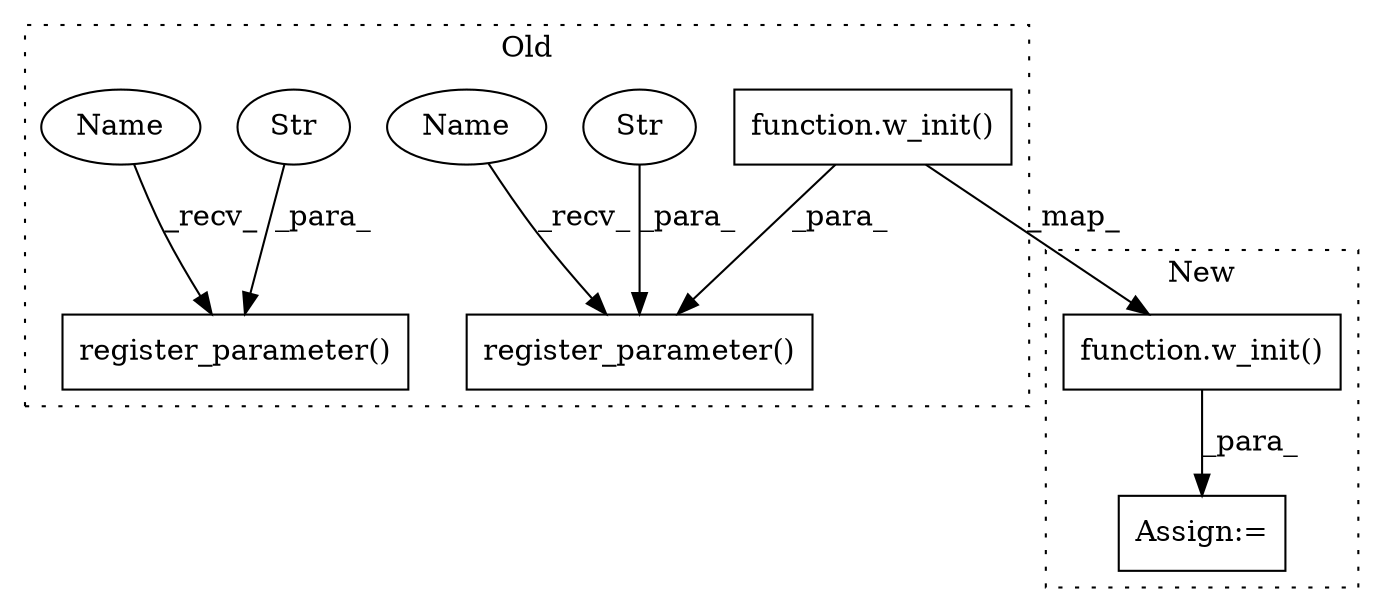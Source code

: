 digraph G {
subgraph cluster0 {
1 [label="function.w_init()" a="75" s="1511,1559" l="7,1" shape="box"];
4 [label="register_parameter()" a="75" s="1464,1560" l="37,10" shape="box"];
5 [label="Str" a="66" s="1501" l="8" shape="ellipse"];
6 [label="register_parameter()" a="75" s="1610,1684" l="24,1" shape="box"];
7 [label="Str" a="66" s="1634" l="6" shape="ellipse"];
8 [label="Name" a="87" s="1610" l="4" shape="ellipse"];
9 [label="Name" a="87" s="1464" l="4" shape="ellipse"];
label = "Old";
style="dotted";
}
subgraph cluster1 {
2 [label="function.w_init()" a="75" s="1496,1544" l="7,1" shape="box"];
3 [label="Assign:=" a="68" s="1493" l="3" shape="box"];
label = "New";
style="dotted";
}
1 -> 4 [label="_para_"];
1 -> 2 [label="_map_"];
2 -> 3 [label="_para_"];
5 -> 4 [label="_para_"];
7 -> 6 [label="_para_"];
8 -> 6 [label="_recv_"];
9 -> 4 [label="_recv_"];
}